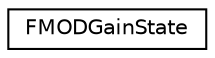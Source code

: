 digraph "Graphical Class Hierarchy"
{
  edge [fontname="Helvetica",fontsize="10",labelfontname="Helvetica",labelfontsize="10"];
  node [fontname="Helvetica",fontsize="10",shape=record];
  rankdir="LR";
  Node1 [label="FMODGainState",height=0.2,width=0.4,color="black", fillcolor="white", style="filled",URL="$class_f_m_o_d_gain_state.html"];
}
